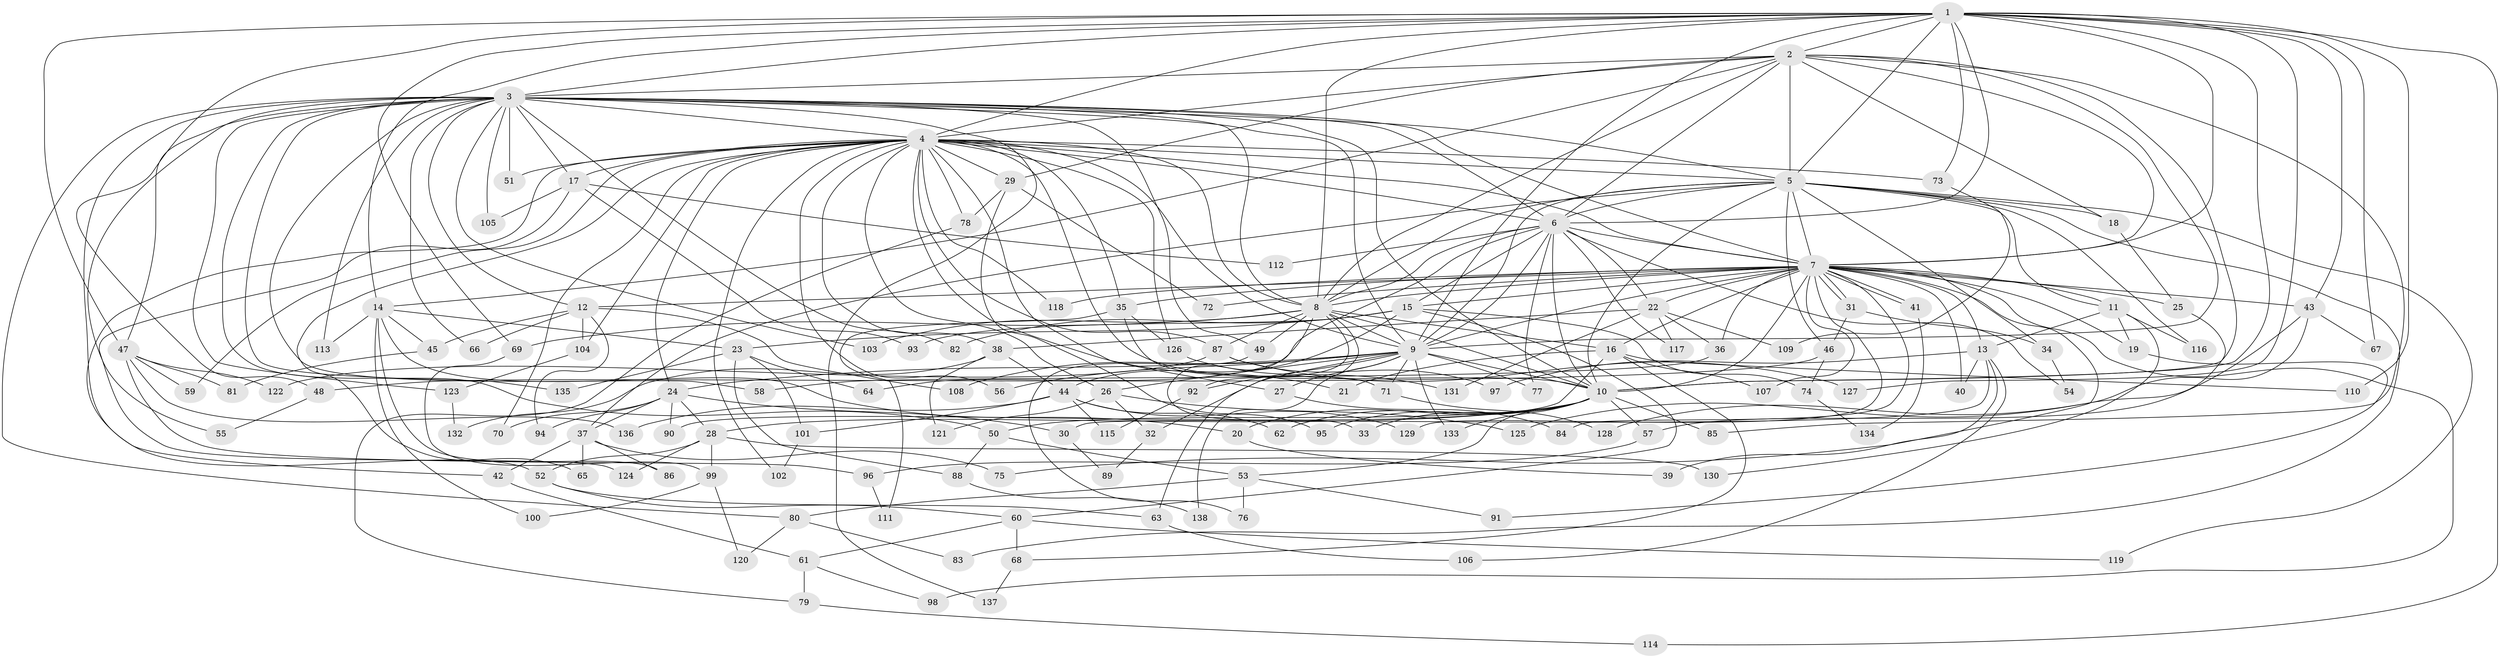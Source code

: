 // coarse degree distribution, {18: 0.00980392156862745, 14: 0.0196078431372549, 30: 0.0196078431372549, 27: 0.00980392156862745, 16: 0.0196078431372549, 17: 0.00980392156862745, 10: 0.0196078431372549, 8: 0.0196078431372549, 9: 0.00980392156862745, 7: 0.029411764705882353, 6: 0.029411764705882353, 4: 0.049019607843137254, 3: 0.16666666666666666, 12: 0.00980392156862745, 5: 0.0784313725490196, 2: 0.49019607843137253, 1: 0.00980392156862745}
// Generated by graph-tools (version 1.1) at 2025/23/03/03/25 07:23:43]
// undirected, 138 vertices, 301 edges
graph export_dot {
graph [start="1"]
  node [color=gray90,style=filled];
  1;
  2;
  3;
  4;
  5;
  6;
  7;
  8;
  9;
  10;
  11;
  12;
  13;
  14;
  15;
  16;
  17;
  18;
  19;
  20;
  21;
  22;
  23;
  24;
  25;
  26;
  27;
  28;
  29;
  30;
  31;
  32;
  33;
  34;
  35;
  36;
  37;
  38;
  39;
  40;
  41;
  42;
  43;
  44;
  45;
  46;
  47;
  48;
  49;
  50;
  51;
  52;
  53;
  54;
  55;
  56;
  57;
  58;
  59;
  60;
  61;
  62;
  63;
  64;
  65;
  66;
  67;
  68;
  69;
  70;
  71;
  72;
  73;
  74;
  75;
  76;
  77;
  78;
  79;
  80;
  81;
  82;
  83;
  84;
  85;
  86;
  87;
  88;
  89;
  90;
  91;
  92;
  93;
  94;
  95;
  96;
  97;
  98;
  99;
  100;
  101;
  102;
  103;
  104;
  105;
  106;
  107;
  108;
  109;
  110;
  111;
  112;
  113;
  114;
  115;
  116;
  117;
  118;
  119;
  120;
  121;
  122;
  123;
  124;
  125;
  126;
  127;
  128;
  129;
  130;
  131;
  132;
  133;
  134;
  135;
  136;
  137;
  138;
  1 -- 2;
  1 -- 3;
  1 -- 4;
  1 -- 5;
  1 -- 6;
  1 -- 7;
  1 -- 8;
  1 -- 9;
  1 -- 10;
  1 -- 14;
  1 -- 43;
  1 -- 47;
  1 -- 48;
  1 -- 67;
  1 -- 69;
  1 -- 73;
  1 -- 110;
  1 -- 114;
  1 -- 127;
  2 -- 3;
  2 -- 4;
  2 -- 5;
  2 -- 6;
  2 -- 7;
  2 -- 8;
  2 -- 9;
  2 -- 10;
  2 -- 14;
  2 -- 18;
  2 -- 29;
  2 -- 85;
  3 -- 4;
  3 -- 5;
  3 -- 6;
  3 -- 7;
  3 -- 8;
  3 -- 9;
  3 -- 10;
  3 -- 12;
  3 -- 17;
  3 -- 47;
  3 -- 49;
  3 -- 50;
  3 -- 51;
  3 -- 52;
  3 -- 55;
  3 -- 58;
  3 -- 66;
  3 -- 80;
  3 -- 82;
  3 -- 103;
  3 -- 105;
  3 -- 113;
  3 -- 123;
  3 -- 135;
  3 -- 137;
  4 -- 5;
  4 -- 6;
  4 -- 7;
  4 -- 8;
  4 -- 9;
  4 -- 10;
  4 -- 17;
  4 -- 21;
  4 -- 24;
  4 -- 26;
  4 -- 27;
  4 -- 29;
  4 -- 35;
  4 -- 38;
  4 -- 42;
  4 -- 51;
  4 -- 56;
  4 -- 59;
  4 -- 65;
  4 -- 70;
  4 -- 73;
  4 -- 78;
  4 -- 87;
  4 -- 102;
  4 -- 104;
  4 -- 118;
  4 -- 126;
  5 -- 6;
  5 -- 7;
  5 -- 8;
  5 -- 9;
  5 -- 10;
  5 -- 11;
  5 -- 18;
  5 -- 34;
  5 -- 37;
  5 -- 46;
  5 -- 83;
  5 -- 116;
  5 -- 119;
  6 -- 7;
  6 -- 8;
  6 -- 9;
  6 -- 10;
  6 -- 15;
  6 -- 22;
  6 -- 54;
  6 -- 64;
  6 -- 77;
  6 -- 112;
  6 -- 117;
  7 -- 8;
  7 -- 9;
  7 -- 10;
  7 -- 11;
  7 -- 12;
  7 -- 13;
  7 -- 15;
  7 -- 16;
  7 -- 19;
  7 -- 22;
  7 -- 25;
  7 -- 31;
  7 -- 31;
  7 -- 35;
  7 -- 36;
  7 -- 40;
  7 -- 41;
  7 -- 41;
  7 -- 43;
  7 -- 72;
  7 -- 75;
  7 -- 84;
  7 -- 98;
  7 -- 107;
  7 -- 118;
  7 -- 129;
  8 -- 9;
  8 -- 10;
  8 -- 16;
  8 -- 33;
  8 -- 49;
  8 -- 63;
  8 -- 69;
  8 -- 87;
  8 -- 92;
  8 -- 103;
  9 -- 10;
  9 -- 24;
  9 -- 26;
  9 -- 27;
  9 -- 32;
  9 -- 56;
  9 -- 71;
  9 -- 77;
  9 -- 92;
  9 -- 108;
  9 -- 133;
  9 -- 138;
  10 -- 20;
  10 -- 28;
  10 -- 33;
  10 -- 50;
  10 -- 53;
  10 -- 57;
  10 -- 62;
  10 -- 85;
  10 -- 95;
  10 -- 133;
  11 -- 13;
  11 -- 19;
  11 -- 116;
  11 -- 130;
  12 -- 45;
  12 -- 66;
  12 -- 94;
  12 -- 104;
  12 -- 108;
  13 -- 30;
  13 -- 39;
  13 -- 40;
  13 -- 97;
  13 -- 106;
  14 -- 20;
  14 -- 23;
  14 -- 45;
  14 -- 86;
  14 -- 100;
  14 -- 113;
  15 -- 23;
  15 -- 44;
  15 -- 60;
  15 -- 74;
  15 -- 82;
  15 -- 93;
  16 -- 21;
  16 -- 68;
  16 -- 90;
  16 -- 107;
  16 -- 110;
  17 -- 93;
  17 -- 105;
  17 -- 112;
  17 -- 124;
  18 -- 25;
  19 -- 91;
  20 -- 39;
  22 -- 36;
  22 -- 38;
  22 -- 109;
  22 -- 117;
  22 -- 131;
  23 -- 64;
  23 -- 88;
  23 -- 101;
  23 -- 135;
  24 -- 28;
  24 -- 30;
  24 -- 37;
  24 -- 70;
  24 -- 90;
  24 -- 94;
  25 -- 128;
  26 -- 32;
  26 -- 121;
  26 -- 125;
  27 -- 84;
  28 -- 52;
  28 -- 99;
  28 -- 124;
  28 -- 130;
  29 -- 72;
  29 -- 78;
  29 -- 95;
  30 -- 89;
  31 -- 34;
  31 -- 46;
  32 -- 89;
  34 -- 54;
  35 -- 71;
  35 -- 111;
  35 -- 126;
  36 -- 58;
  37 -- 42;
  37 -- 65;
  37 -- 75;
  37 -- 86;
  38 -- 44;
  38 -- 121;
  38 -- 132;
  41 -- 134;
  42 -- 61;
  43 -- 57;
  43 -- 67;
  43 -- 125;
  44 -- 62;
  44 -- 101;
  44 -- 115;
  44 -- 129;
  44 -- 136;
  45 -- 81;
  46 -- 48;
  46 -- 74;
  47 -- 59;
  47 -- 81;
  47 -- 96;
  47 -- 122;
  47 -- 136;
  48 -- 55;
  49 -- 76;
  50 -- 53;
  50 -- 88;
  52 -- 60;
  52 -- 63;
  53 -- 76;
  53 -- 80;
  53 -- 91;
  57 -- 96;
  60 -- 61;
  60 -- 68;
  60 -- 119;
  61 -- 79;
  61 -- 98;
  63 -- 106;
  68 -- 137;
  69 -- 99;
  71 -- 128;
  73 -- 109;
  74 -- 134;
  78 -- 79;
  79 -- 114;
  80 -- 83;
  80 -- 120;
  87 -- 97;
  87 -- 122;
  87 -- 127;
  88 -- 138;
  92 -- 115;
  96 -- 111;
  99 -- 100;
  99 -- 120;
  101 -- 102;
  104 -- 123;
  123 -- 132;
  126 -- 131;
}
